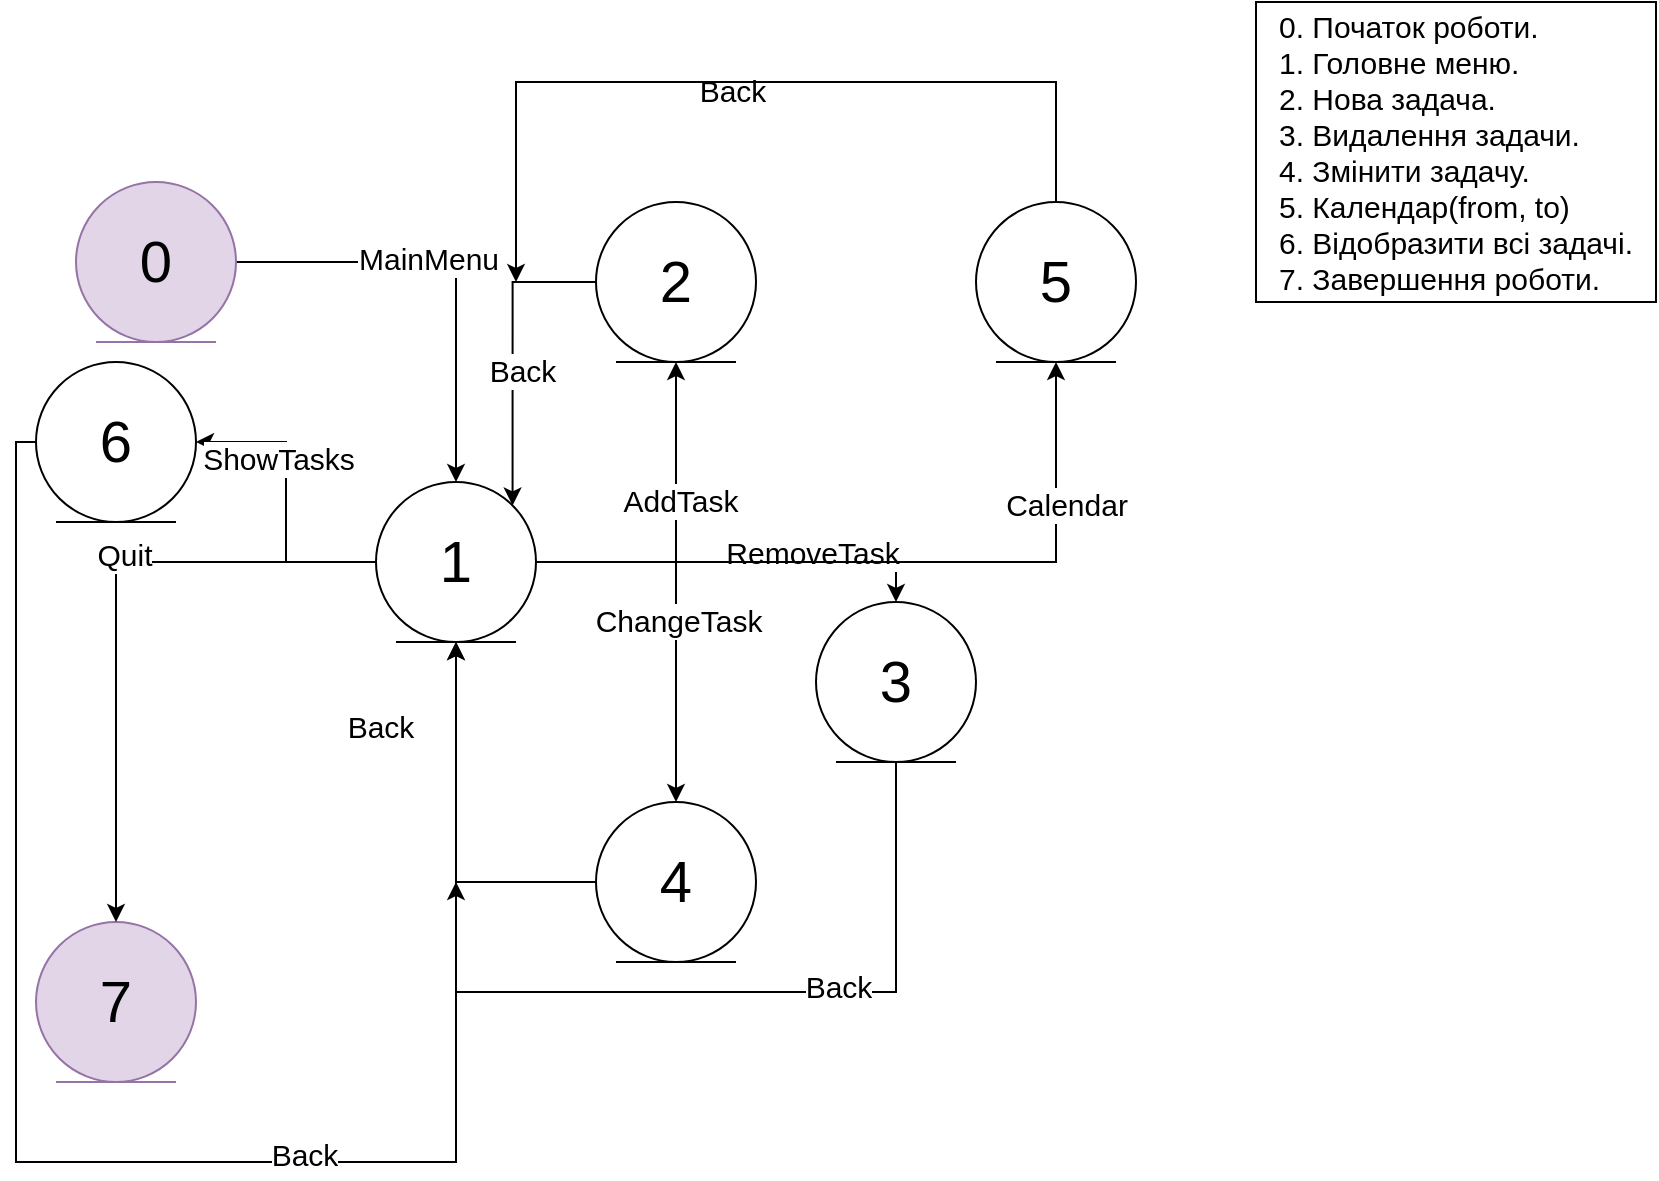 <mxfile version="12.5.1" type="github">
  <diagram name="Page-1" id="e7e014a7-5840-1c2e-5031-d8a46d1fe8dd">
    <mxGraphModel dx="1296" dy="709" grid="1" gridSize="10" guides="1" tooltips="1" connect="1" arrows="1" fold="1" page="1" pageScale="1" pageWidth="1169" pageHeight="826" background="#ffffff" math="0" shadow="0">
      <root>
        <mxCell id="0"/>
        <mxCell id="1" parent="0"/>
        <mxCell id="ie0VM2NiUkhbdAI-yJ1A-50" style="edgeStyle=orthogonalEdgeStyle;rounded=0;orthogonalLoop=1;jettySize=auto;html=1;" edge="1" parent="1" source="ie0VM2NiUkhbdAI-yJ1A-43" target="ie0VM2NiUkhbdAI-yJ1A-45">
          <mxGeometry relative="1" as="geometry"/>
        </mxCell>
        <mxCell id="ie0VM2NiUkhbdAI-yJ1A-51" value="&lt;font style=&quot;font-size: 15px&quot;&gt;MainMenu&lt;/font&gt;" style="text;html=1;align=center;verticalAlign=middle;resizable=0;points=[];labelBackgroundColor=#ffffff;" vertex="1" connectable="0" parent="ie0VM2NiUkhbdAI-yJ1A-50">
          <mxGeometry x="-0.128" y="2" relative="1" as="geometry">
            <mxPoint as="offset"/>
          </mxGeometry>
        </mxCell>
        <mxCell id="ie0VM2NiUkhbdAI-yJ1A-43" value="&lt;font style=&quot;font-size: 29px&quot;&gt;0&lt;/font&gt;" style="ellipse;shape=umlEntity;whiteSpace=wrap;html=1;fillColor=#e1d5e7;strokeColor=#9673a6;" vertex="1" parent="1">
          <mxGeometry x="310" y="170" width="80" height="80" as="geometry"/>
        </mxCell>
        <mxCell id="ie0VM2NiUkhbdAI-yJ1A-44" value="&lt;font style=&quot;font-size: 29px&quot;&gt;7&lt;/font&gt;" style="ellipse;shape=umlEntity;whiteSpace=wrap;html=1;fillColor=#e1d5e7;strokeColor=#9673a6;" vertex="1" parent="1">
          <mxGeometry x="290" y="540" width="80" height="80" as="geometry"/>
        </mxCell>
        <mxCell id="ie0VM2NiUkhbdAI-yJ1A-53" style="edgeStyle=orthogonalEdgeStyle;rounded=0;orthogonalLoop=1;jettySize=auto;html=1;entryX=0.5;entryY=1;entryDx=0;entryDy=0;" edge="1" parent="1" source="ie0VM2NiUkhbdAI-yJ1A-45" target="ie0VM2NiUkhbdAI-yJ1A-46">
          <mxGeometry relative="1" as="geometry"/>
        </mxCell>
        <mxCell id="ie0VM2NiUkhbdAI-yJ1A-60" value="&lt;font style=&quot;font-size: 15px&quot;&gt;AddTask&lt;/font&gt;" style="text;html=1;align=center;verticalAlign=middle;resizable=0;points=[];labelBackgroundColor=#ffffff;" vertex="1" connectable="0" parent="ie0VM2NiUkhbdAI-yJ1A-53">
          <mxGeometry x="-0.177" y="31" relative="1" as="geometry">
            <mxPoint x="33" y="-31" as="offset"/>
          </mxGeometry>
        </mxCell>
        <mxCell id="ie0VM2NiUkhbdAI-yJ1A-56" style="edgeStyle=orthogonalEdgeStyle;rounded=0;orthogonalLoop=1;jettySize=auto;html=1;entryX=0.5;entryY=0;entryDx=0;entryDy=0;" edge="1" parent="1" source="ie0VM2NiUkhbdAI-yJ1A-45" target="ie0VM2NiUkhbdAI-yJ1A-47">
          <mxGeometry relative="1" as="geometry"/>
        </mxCell>
        <mxCell id="ie0VM2NiUkhbdAI-yJ1A-61" value="&lt;font style=&quot;font-size: 15px&quot;&gt;RemoveTask&lt;/font&gt;" style="text;html=1;align=center;verticalAlign=middle;resizable=0;points=[];labelBackgroundColor=#ffffff;" vertex="1" connectable="0" parent="ie0VM2NiUkhbdAI-yJ1A-56">
          <mxGeometry x="0.378" y="5" relative="1" as="geometry">
            <mxPoint as="offset"/>
          </mxGeometry>
        </mxCell>
        <mxCell id="ie0VM2NiUkhbdAI-yJ1A-57" style="edgeStyle=orthogonalEdgeStyle;rounded=0;orthogonalLoop=1;jettySize=auto;html=1;entryX=0.5;entryY=0;entryDx=0;entryDy=0;" edge="1" parent="1" source="ie0VM2NiUkhbdAI-yJ1A-45" target="ie0VM2NiUkhbdAI-yJ1A-48">
          <mxGeometry relative="1" as="geometry"/>
        </mxCell>
        <mxCell id="ie0VM2NiUkhbdAI-yJ1A-62" value="&lt;font style=&quot;font-size: 15px&quot;&gt;ChangeTask&lt;/font&gt;" style="text;html=1;align=center;verticalAlign=middle;resizable=0;points=[];labelBackgroundColor=#ffffff;" vertex="1" connectable="0" parent="ie0VM2NiUkhbdAI-yJ1A-57">
          <mxGeometry x="-0.264" y="-28" relative="1" as="geometry">
            <mxPoint x="29" y="29" as="offset"/>
          </mxGeometry>
        </mxCell>
        <mxCell id="ie0VM2NiUkhbdAI-yJ1A-58" style="edgeStyle=orthogonalEdgeStyle;rounded=0;orthogonalLoop=1;jettySize=auto;html=1;entryX=0.5;entryY=0;entryDx=0;entryDy=0;" edge="1" parent="1" source="ie0VM2NiUkhbdAI-yJ1A-45" target="ie0VM2NiUkhbdAI-yJ1A-44">
          <mxGeometry relative="1" as="geometry"/>
        </mxCell>
        <mxCell id="ie0VM2NiUkhbdAI-yJ1A-59" value="&lt;font style=&quot;font-size: 15px&quot;&gt;Quit&lt;/font&gt;" style="text;html=1;align=center;verticalAlign=middle;resizable=0;points=[];labelBackgroundColor=#ffffff;" vertex="1" connectable="0" parent="ie0VM2NiUkhbdAI-yJ1A-58">
          <mxGeometry x="-0.187" y="-4" relative="1" as="geometry">
            <mxPoint as="offset"/>
          </mxGeometry>
        </mxCell>
        <mxCell id="ie0VM2NiUkhbdAI-yJ1A-70" style="edgeStyle=orthogonalEdgeStyle;rounded=0;orthogonalLoop=1;jettySize=auto;html=1;entryX=0.5;entryY=1;entryDx=0;entryDy=0;" edge="1" parent="1" source="ie0VM2NiUkhbdAI-yJ1A-45" target="ie0VM2NiUkhbdAI-yJ1A-69">
          <mxGeometry relative="1" as="geometry"/>
        </mxCell>
        <mxCell id="ie0VM2NiUkhbdAI-yJ1A-71" value="&lt;font style=&quot;font-size: 15px&quot;&gt;Calendar&lt;/font&gt;" style="text;html=1;align=center;verticalAlign=middle;resizable=0;points=[];labelBackgroundColor=#ffffff;" vertex="1" connectable="0" parent="ie0VM2NiUkhbdAI-yJ1A-70">
          <mxGeometry x="0.445" y="29" relative="1" as="geometry">
            <mxPoint x="34" y="-29" as="offset"/>
          </mxGeometry>
        </mxCell>
        <mxCell id="ie0VM2NiUkhbdAI-yJ1A-77" style="edgeStyle=orthogonalEdgeStyle;rounded=0;orthogonalLoop=1;jettySize=auto;html=1;entryX=1;entryY=0.5;entryDx=0;entryDy=0;" edge="1" parent="1" source="ie0VM2NiUkhbdAI-yJ1A-45" target="ie0VM2NiUkhbdAI-yJ1A-75">
          <mxGeometry relative="1" as="geometry"/>
        </mxCell>
        <mxCell id="ie0VM2NiUkhbdAI-yJ1A-78" value="ShowTasks" style="text;html=1;align=center;verticalAlign=middle;resizable=0;points=[];labelBackgroundColor=#ffffff;fontSize=15;" vertex="1" connectable="0" parent="ie0VM2NiUkhbdAI-yJ1A-77">
          <mxGeometry x="0.295" y="4" relative="1" as="geometry">
            <mxPoint as="offset"/>
          </mxGeometry>
        </mxCell>
        <mxCell id="ie0VM2NiUkhbdAI-yJ1A-45" value="&lt;font style=&quot;font-size: 29px&quot;&gt;1&lt;/font&gt;" style="ellipse;shape=umlEntity;whiteSpace=wrap;html=1;" vertex="1" parent="1">
          <mxGeometry x="460" y="320" width="80" height="80" as="geometry"/>
        </mxCell>
        <mxCell id="ie0VM2NiUkhbdAI-yJ1A-63" style="edgeStyle=orthogonalEdgeStyle;rounded=0;orthogonalLoop=1;jettySize=auto;html=1;entryX=1;entryY=0;entryDx=0;entryDy=0;" edge="1" parent="1" source="ie0VM2NiUkhbdAI-yJ1A-46" target="ie0VM2NiUkhbdAI-yJ1A-45">
          <mxGeometry relative="1" as="geometry"/>
        </mxCell>
        <mxCell id="ie0VM2NiUkhbdAI-yJ1A-64" value="&lt;font style=&quot;font-size: 15px&quot;&gt;Back&lt;/font&gt;" style="text;html=1;align=center;verticalAlign=middle;resizable=0;points=[];labelBackgroundColor=#ffffff;" vertex="1" connectable="0" parent="ie0VM2NiUkhbdAI-yJ1A-63">
          <mxGeometry x="0.108" y="4" relative="1" as="geometry">
            <mxPoint as="offset"/>
          </mxGeometry>
        </mxCell>
        <mxCell id="ie0VM2NiUkhbdAI-yJ1A-46" value="&lt;font style=&quot;font-size: 29px&quot;&gt;2&lt;/font&gt;" style="ellipse;shape=umlEntity;whiteSpace=wrap;html=1;" vertex="1" parent="1">
          <mxGeometry x="570" y="180" width="80" height="80" as="geometry"/>
        </mxCell>
        <mxCell id="ie0VM2NiUkhbdAI-yJ1A-67" style="edgeStyle=orthogonalEdgeStyle;rounded=0;orthogonalLoop=1;jettySize=auto;html=1;" edge="1" parent="1" source="ie0VM2NiUkhbdAI-yJ1A-47">
          <mxGeometry relative="1" as="geometry">
            <mxPoint x="500" y="520" as="targetPoint"/>
            <Array as="points">
              <mxPoint x="720" y="575"/>
              <mxPoint x="500" y="575"/>
            </Array>
          </mxGeometry>
        </mxCell>
        <mxCell id="ie0VM2NiUkhbdAI-yJ1A-68" value="&lt;font style=&quot;font-size: 15px&quot;&gt;Back&lt;/font&gt;" style="text;html=1;align=center;verticalAlign=middle;resizable=0;points=[];labelBackgroundColor=#ffffff;" vertex="1" connectable="0" parent="ie0VM2NiUkhbdAI-yJ1A-67">
          <mxGeometry x="-0.428" y="-29" relative="1" as="geometry">
            <mxPoint as="offset"/>
          </mxGeometry>
        </mxCell>
        <mxCell id="ie0VM2NiUkhbdAI-yJ1A-47" value="&lt;font style=&quot;font-size: 29px&quot;&gt;3&lt;/font&gt;" style="ellipse;shape=umlEntity;whiteSpace=wrap;html=1;" vertex="1" parent="1">
          <mxGeometry x="680" y="380" width="80" height="80" as="geometry"/>
        </mxCell>
        <mxCell id="ie0VM2NiUkhbdAI-yJ1A-65" style="edgeStyle=orthogonalEdgeStyle;rounded=0;orthogonalLoop=1;jettySize=auto;html=1;entryX=0.5;entryY=1;entryDx=0;entryDy=0;" edge="1" parent="1" source="ie0VM2NiUkhbdAI-yJ1A-48" target="ie0VM2NiUkhbdAI-yJ1A-45">
          <mxGeometry relative="1" as="geometry"/>
        </mxCell>
        <mxCell id="ie0VM2NiUkhbdAI-yJ1A-66" value="&lt;font style=&quot;font-size: 15px&quot;&gt;Back&lt;/font&gt;" style="text;html=1;align=center;verticalAlign=middle;resizable=0;points=[];labelBackgroundColor=#ffffff;" vertex="1" connectable="0" parent="ie0VM2NiUkhbdAI-yJ1A-65">
          <mxGeometry x="-0.266" y="-39" relative="1" as="geometry">
            <mxPoint x="-39" y="-39" as="offset"/>
          </mxGeometry>
        </mxCell>
        <mxCell id="ie0VM2NiUkhbdAI-yJ1A-48" value="&lt;font style=&quot;font-size: 29px&quot;&gt;4&lt;/font&gt;" style="ellipse;shape=umlEntity;whiteSpace=wrap;html=1;" vertex="1" parent="1">
          <mxGeometry x="570" y="480" width="80" height="80" as="geometry"/>
        </mxCell>
        <mxCell id="ie0VM2NiUkhbdAI-yJ1A-73" style="edgeStyle=orthogonalEdgeStyle;rounded=0;orthogonalLoop=1;jettySize=auto;html=1;" edge="1" parent="1" source="ie0VM2NiUkhbdAI-yJ1A-69">
          <mxGeometry relative="1" as="geometry">
            <mxPoint x="530" y="220" as="targetPoint"/>
            <Array as="points">
              <mxPoint x="800" y="120"/>
              <mxPoint x="530" y="120"/>
            </Array>
          </mxGeometry>
        </mxCell>
        <mxCell id="ie0VM2NiUkhbdAI-yJ1A-69" value="&lt;span style=&quot;font-size: 29px&quot;&gt;5&lt;/span&gt;" style="ellipse;shape=umlEntity;whiteSpace=wrap;html=1;" vertex="1" parent="1">
          <mxGeometry x="760" y="180" width="80" height="80" as="geometry"/>
        </mxCell>
        <mxCell id="ie0VM2NiUkhbdAI-yJ1A-74" value="&lt;font style=&quot;font-size: 15px&quot;&gt;Back&lt;/font&gt;" style="text;html=1;align=center;verticalAlign=middle;resizable=0;points=[];autosize=1;" vertex="1" parent="1">
          <mxGeometry x="613" y="114" width="50" height="20" as="geometry"/>
        </mxCell>
        <mxCell id="ie0VM2NiUkhbdAI-yJ1A-79" style="edgeStyle=orthogonalEdgeStyle;rounded=0;orthogonalLoop=1;jettySize=auto;html=1;entryX=0.5;entryY=1;entryDx=0;entryDy=0;" edge="1" parent="1" source="ie0VM2NiUkhbdAI-yJ1A-75" target="ie0VM2NiUkhbdAI-yJ1A-45">
          <mxGeometry relative="1" as="geometry">
            <mxPoint x="360" y="670" as="targetPoint"/>
            <Array as="points">
              <mxPoint x="280" y="300"/>
              <mxPoint x="280" y="660"/>
              <mxPoint x="500" y="660"/>
            </Array>
          </mxGeometry>
        </mxCell>
        <mxCell id="ie0VM2NiUkhbdAI-yJ1A-80" value="&lt;font style=&quot;font-size: 15px&quot;&gt;Back&lt;/font&gt;" style="text;html=1;align=center;verticalAlign=middle;resizable=0;points=[];labelBackgroundColor=#ffffff;" vertex="1" connectable="0" parent="ie0VM2NiUkhbdAI-yJ1A-79">
          <mxGeometry x="0.208" y="4" relative="1" as="geometry">
            <mxPoint as="offset"/>
          </mxGeometry>
        </mxCell>
        <mxCell id="ie0VM2NiUkhbdAI-yJ1A-75" value="&lt;span style=&quot;font-size: 29px&quot;&gt;6&lt;/span&gt;" style="ellipse;shape=umlEntity;whiteSpace=wrap;html=1;" vertex="1" parent="1">
          <mxGeometry x="290" y="260" width="80" height="80" as="geometry"/>
        </mxCell>
        <mxCell id="ie0VM2NiUkhbdAI-yJ1A-82" value="&lt;div style=&quot;text-align: justify&quot;&gt;0. Початок роботи.&lt;/div&gt;&lt;div style=&quot;text-align: justify&quot;&gt;1. Головне меню.&lt;/div&gt;&lt;div style=&quot;text-align: justify&quot;&gt;2. Нова задача.&lt;/div&gt;&lt;div style=&quot;text-align: justify&quot;&gt;3. Видалення задачи.&lt;/div&gt;&lt;div style=&quot;text-align: justify&quot;&gt;4. Змінити задачу.&lt;/div&gt;&lt;div style=&quot;text-align: justify&quot;&gt;5. Календар(from, to)&lt;/div&gt;&lt;div style=&quot;text-align: justify&quot;&gt;6. Відобразити всі задачі.&lt;/div&gt;&lt;div style=&quot;text-align: justify&quot;&gt;7. Завершення роботи.&lt;/div&gt;" style="rounded=0;whiteSpace=wrap;html=1;fontSize=15;align=center;" vertex="1" parent="1">
          <mxGeometry x="900" y="80" width="200" height="150" as="geometry"/>
        </mxCell>
      </root>
    </mxGraphModel>
  </diagram>
</mxfile>
